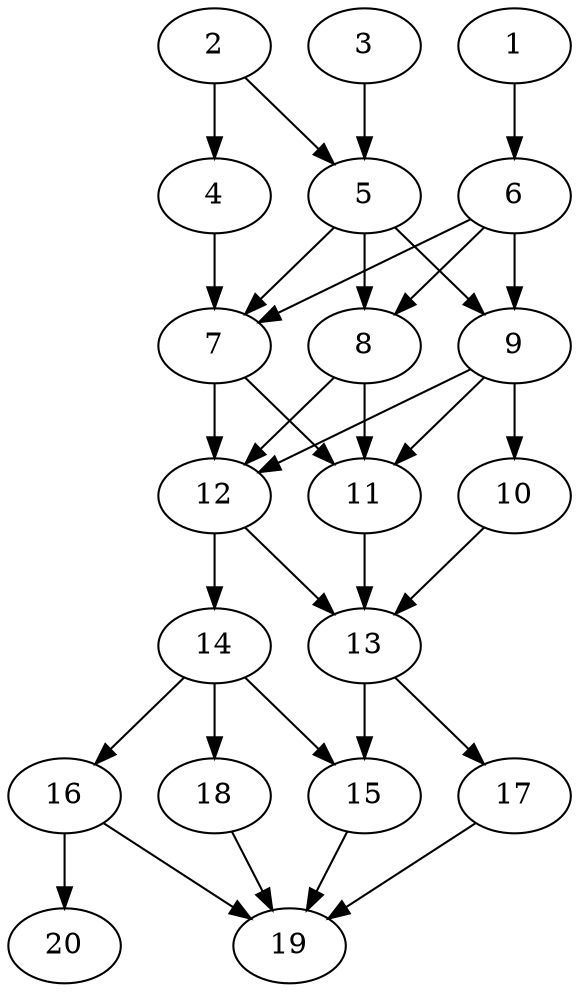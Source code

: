 // DAG automatically generated by daggen at Sat Jul 27 15:36:52 2019
// ./daggen --dot -n 20 --ccr 0.3 --fat 0.4 --regular 0.5 --density 0.8 --mindata 5242880 --maxdata 52428800 
digraph G {
  1 [size="122443093", alpha="0.09", expect_size="36732928"] 
  1 -> 6 [size ="36732928"]
  2 [size="114554880", alpha="0.15", expect_size="34366464"] 
  2 -> 4 [size ="34366464"]
  2 -> 5 [size ="34366464"]
  3 [size="162088960", alpha="0.14", expect_size="48626688"] 
  3 -> 5 [size ="48626688"]
  4 [size="91736747", alpha="0.15", expect_size="27521024"] 
  4 -> 7 [size ="27521024"]
  5 [size="53705387", alpha="0.05", expect_size="16111616"] 
  5 -> 7 [size ="16111616"]
  5 -> 8 [size ="16111616"]
  5 -> 9 [size ="16111616"]
  6 [size="102557013", alpha="0.06", expect_size="30767104"] 
  6 -> 7 [size ="30767104"]
  6 -> 8 [size ="30767104"]
  6 -> 9 [size ="30767104"]
  7 [size="159334400", alpha="0.00", expect_size="47800320"] 
  7 -> 11 [size ="47800320"]
  7 -> 12 [size ="47800320"]
  8 [size="173011627", alpha="0.08", expect_size="51903488"] 
  8 -> 11 [size ="51903488"]
  8 -> 12 [size ="51903488"]
  9 [size="120729600", alpha="0.04", expect_size="36218880"] 
  9 -> 10 [size ="36218880"]
  9 -> 11 [size ="36218880"]
  9 -> 12 [size ="36218880"]
  10 [size="49718613", alpha="0.01", expect_size="14915584"] 
  10 -> 13 [size ="14915584"]
  11 [size="78728533", alpha="0.05", expect_size="23618560"] 
  11 -> 13 [size ="23618560"]
  12 [size="145899520", alpha="0.02", expect_size="43769856"] 
  12 -> 13 [size ="43769856"]
  12 -> 14 [size ="43769856"]
  13 [size="107407360", alpha="0.00", expect_size="32222208"] 
  13 -> 15 [size ="32222208"]
  13 -> 17 [size ="32222208"]
  14 [size="61511680", alpha="0.03", expect_size="18453504"] 
  14 -> 15 [size ="18453504"]
  14 -> 16 [size ="18453504"]
  14 -> 18 [size ="18453504"]
  15 [size="20241067", alpha="0.09", expect_size="6072320"] 
  15 -> 19 [size ="6072320"]
  16 [size="61054293", alpha="0.04", expect_size="18316288"] 
  16 -> 19 [size ="18316288"]
  16 -> 20 [size ="18316288"]
  17 [size="104407040", alpha="0.14", expect_size="31322112"] 
  17 -> 19 [size ="31322112"]
  18 [size="106748587", alpha="0.16", expect_size="32024576"] 
  18 -> 19 [size ="32024576"]
  19 [size="171093333", alpha="0.08", expect_size="51328000"] 
  20 [size="45557760", alpha="0.04", expect_size="13667328"] 
}
